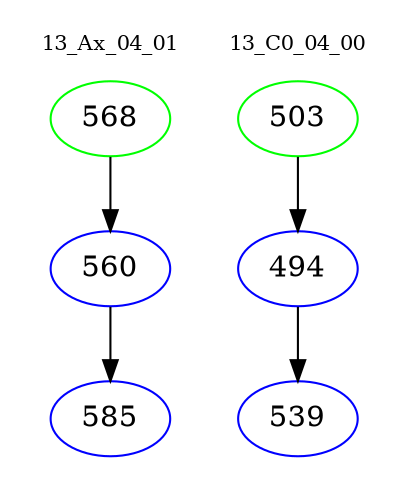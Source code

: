 digraph{
subgraph cluster_0 {
color = white
label = "13_Ax_04_01";
fontsize=10;
T0_568 [label="568", color="green"]
T0_568 -> T0_560 [color="black"]
T0_560 [label="560", color="blue"]
T0_560 -> T0_585 [color="black"]
T0_585 [label="585", color="blue"]
}
subgraph cluster_1 {
color = white
label = "13_C0_04_00";
fontsize=10;
T1_503 [label="503", color="green"]
T1_503 -> T1_494 [color="black"]
T1_494 [label="494", color="blue"]
T1_494 -> T1_539 [color="black"]
T1_539 [label="539", color="blue"]
}
}
